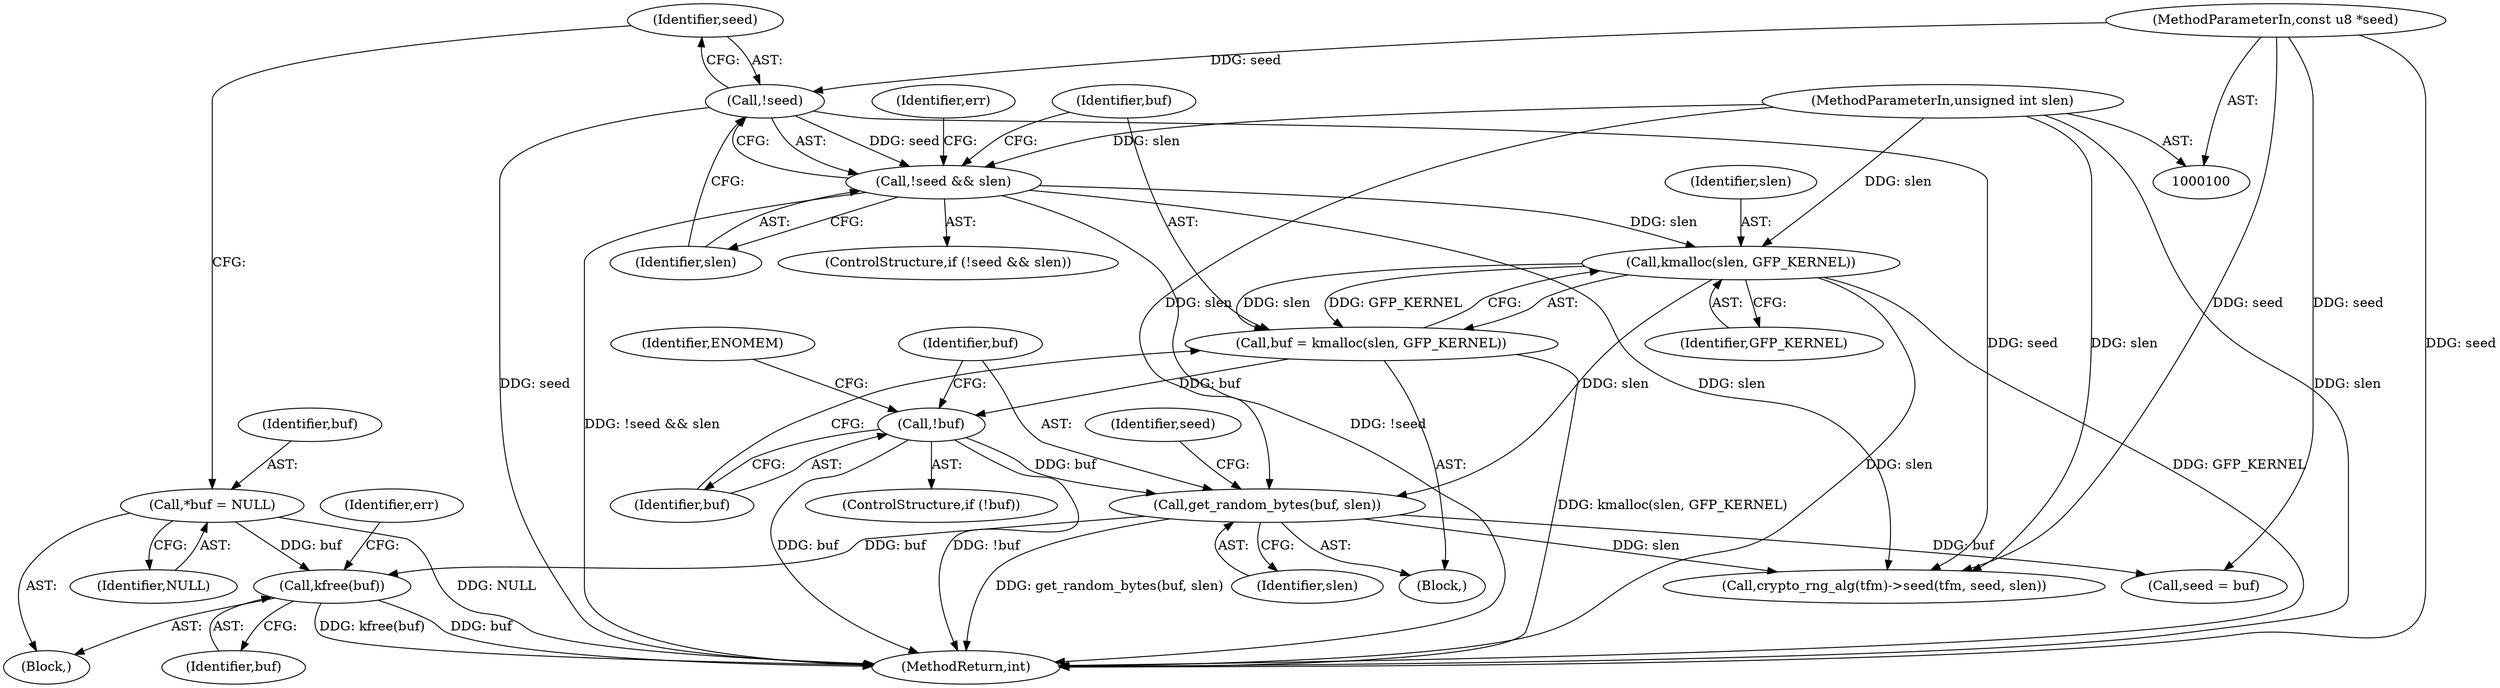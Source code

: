 digraph "0_linux_94f1bb15bed84ad6c893916b7e7b9db6f1d7eec6_1@API" {
"1000139" [label="(Call,kfree(buf))"];
"1000106" [label="(Call,*buf = NULL)"];
"1000127" [label="(Call,get_random_bytes(buf, slen))"];
"1000122" [label="(Call,!buf)"];
"1000116" [label="(Call,buf = kmalloc(slen, GFP_KERNEL))"];
"1000118" [label="(Call,kmalloc(slen, GFP_KERNEL))"];
"1000111" [label="(Call,!seed && slen)"];
"1000112" [label="(Call,!seed)"];
"1000102" [label="(MethodParameterIn,const u8 *seed)"];
"1000103" [label="(MethodParameterIn,unsigned int slen)"];
"1000120" [label="(Identifier,GFP_KERNEL)"];
"1000102" [label="(MethodParameterIn,const u8 *seed)"];
"1000121" [label="(ControlStructure,if (!buf))"];
"1000126" [label="(Identifier,ENOMEM)"];
"1000129" [label="(Identifier,slen)"];
"1000122" [label="(Call,!buf)"];
"1000127" [label="(Call,get_random_bytes(buf, slen))"];
"1000118" [label="(Call,kmalloc(slen, GFP_KERNEL))"];
"1000119" [label="(Identifier,slen)"];
"1000112" [label="(Call,!seed)"];
"1000139" [label="(Call,kfree(buf))"];
"1000114" [label="(Identifier,slen)"];
"1000107" [label="(Identifier,buf)"];
"1000143" [label="(MethodReturn,int)"];
"1000115" [label="(Block,)"];
"1000131" [label="(Identifier,seed)"];
"1000110" [label="(ControlStructure,if (!seed && slen))"];
"1000104" [label="(Block,)"];
"1000106" [label="(Call,*buf = NULL)"];
"1000123" [label="(Identifier,buf)"];
"1000128" [label="(Identifier,buf)"];
"1000116" [label="(Call,buf = kmalloc(slen, GFP_KERNEL))"];
"1000113" [label="(Identifier,seed)"];
"1000111" [label="(Call,!seed && slen)"];
"1000134" [label="(Identifier,err)"];
"1000140" [label="(Identifier,buf)"];
"1000108" [label="(Identifier,NULL)"];
"1000142" [label="(Identifier,err)"];
"1000103" [label="(MethodParameterIn,unsigned int slen)"];
"1000135" [label="(Call,crypto_rng_alg(tfm)->seed(tfm, seed, slen))"];
"1000117" [label="(Identifier,buf)"];
"1000130" [label="(Call,seed = buf)"];
"1000139" -> "1000104"  [label="AST: "];
"1000139" -> "1000140"  [label="CFG: "];
"1000140" -> "1000139"  [label="AST: "];
"1000142" -> "1000139"  [label="CFG: "];
"1000139" -> "1000143"  [label="DDG: buf"];
"1000139" -> "1000143"  [label="DDG: kfree(buf)"];
"1000106" -> "1000139"  [label="DDG: buf"];
"1000127" -> "1000139"  [label="DDG: buf"];
"1000106" -> "1000104"  [label="AST: "];
"1000106" -> "1000108"  [label="CFG: "];
"1000107" -> "1000106"  [label="AST: "];
"1000108" -> "1000106"  [label="AST: "];
"1000113" -> "1000106"  [label="CFG: "];
"1000106" -> "1000143"  [label="DDG: NULL"];
"1000127" -> "1000115"  [label="AST: "];
"1000127" -> "1000129"  [label="CFG: "];
"1000128" -> "1000127"  [label="AST: "];
"1000129" -> "1000127"  [label="AST: "];
"1000131" -> "1000127"  [label="CFG: "];
"1000127" -> "1000143"  [label="DDG: get_random_bytes(buf, slen)"];
"1000122" -> "1000127"  [label="DDG: buf"];
"1000118" -> "1000127"  [label="DDG: slen"];
"1000103" -> "1000127"  [label="DDG: slen"];
"1000127" -> "1000130"  [label="DDG: buf"];
"1000127" -> "1000135"  [label="DDG: slen"];
"1000122" -> "1000121"  [label="AST: "];
"1000122" -> "1000123"  [label="CFG: "];
"1000123" -> "1000122"  [label="AST: "];
"1000126" -> "1000122"  [label="CFG: "];
"1000128" -> "1000122"  [label="CFG: "];
"1000122" -> "1000143"  [label="DDG: buf"];
"1000122" -> "1000143"  [label="DDG: !buf"];
"1000116" -> "1000122"  [label="DDG: buf"];
"1000116" -> "1000115"  [label="AST: "];
"1000116" -> "1000118"  [label="CFG: "];
"1000117" -> "1000116"  [label="AST: "];
"1000118" -> "1000116"  [label="AST: "];
"1000123" -> "1000116"  [label="CFG: "];
"1000116" -> "1000143"  [label="DDG: kmalloc(slen, GFP_KERNEL)"];
"1000118" -> "1000116"  [label="DDG: slen"];
"1000118" -> "1000116"  [label="DDG: GFP_KERNEL"];
"1000118" -> "1000120"  [label="CFG: "];
"1000119" -> "1000118"  [label="AST: "];
"1000120" -> "1000118"  [label="AST: "];
"1000118" -> "1000143"  [label="DDG: slen"];
"1000118" -> "1000143"  [label="DDG: GFP_KERNEL"];
"1000111" -> "1000118"  [label="DDG: slen"];
"1000103" -> "1000118"  [label="DDG: slen"];
"1000111" -> "1000110"  [label="AST: "];
"1000111" -> "1000112"  [label="CFG: "];
"1000111" -> "1000114"  [label="CFG: "];
"1000112" -> "1000111"  [label="AST: "];
"1000114" -> "1000111"  [label="AST: "];
"1000117" -> "1000111"  [label="CFG: "];
"1000134" -> "1000111"  [label="CFG: "];
"1000111" -> "1000143"  [label="DDG: !seed"];
"1000111" -> "1000143"  [label="DDG: !seed && slen"];
"1000112" -> "1000111"  [label="DDG: seed"];
"1000103" -> "1000111"  [label="DDG: slen"];
"1000111" -> "1000135"  [label="DDG: slen"];
"1000112" -> "1000113"  [label="CFG: "];
"1000113" -> "1000112"  [label="AST: "];
"1000114" -> "1000112"  [label="CFG: "];
"1000112" -> "1000143"  [label="DDG: seed"];
"1000102" -> "1000112"  [label="DDG: seed"];
"1000112" -> "1000135"  [label="DDG: seed"];
"1000102" -> "1000100"  [label="AST: "];
"1000102" -> "1000143"  [label="DDG: seed"];
"1000102" -> "1000130"  [label="DDG: seed"];
"1000102" -> "1000135"  [label="DDG: seed"];
"1000103" -> "1000100"  [label="AST: "];
"1000103" -> "1000143"  [label="DDG: slen"];
"1000103" -> "1000135"  [label="DDG: slen"];
}
